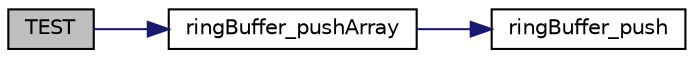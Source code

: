 digraph "TEST"
{
 // LATEX_PDF_SIZE
  edge [fontname="Helvetica",fontsize="10",labelfontname="Helvetica",labelfontsize="10"];
  node [fontname="Helvetica",fontsize="10",shape=record];
  rankdir="LR";
  Node1 [label="TEST",height=0.2,width=0.4,color="black", fillcolor="grey75", style="filled", fontcolor="black",tooltip=" "];
  Node1 -> Node2 [color="midnightblue",fontsize="10",style="solid",fontname="Helvetica"];
  Node2 [label="ringBuffer_pushArray",height=0.2,width=0.4,color="black", fillcolor="white", style="filled",URL="$ring__buffer_8c.html#a05908f7356a76d5c5d4c44708a856ca5",tooltip="Add an array into ring buffer."];
  Node2 -> Node3 [color="midnightblue",fontsize="10",style="solid",fontname="Helvetica"];
  Node3 [label="ringBuffer_push",height=0.2,width=0.4,color="black", fillcolor="white", style="filled",URL="$ring__buffer_8c.html#ae864267e4a1ec716e7c3df27a24061e6",tooltip="Write data into the buffer."];
}

